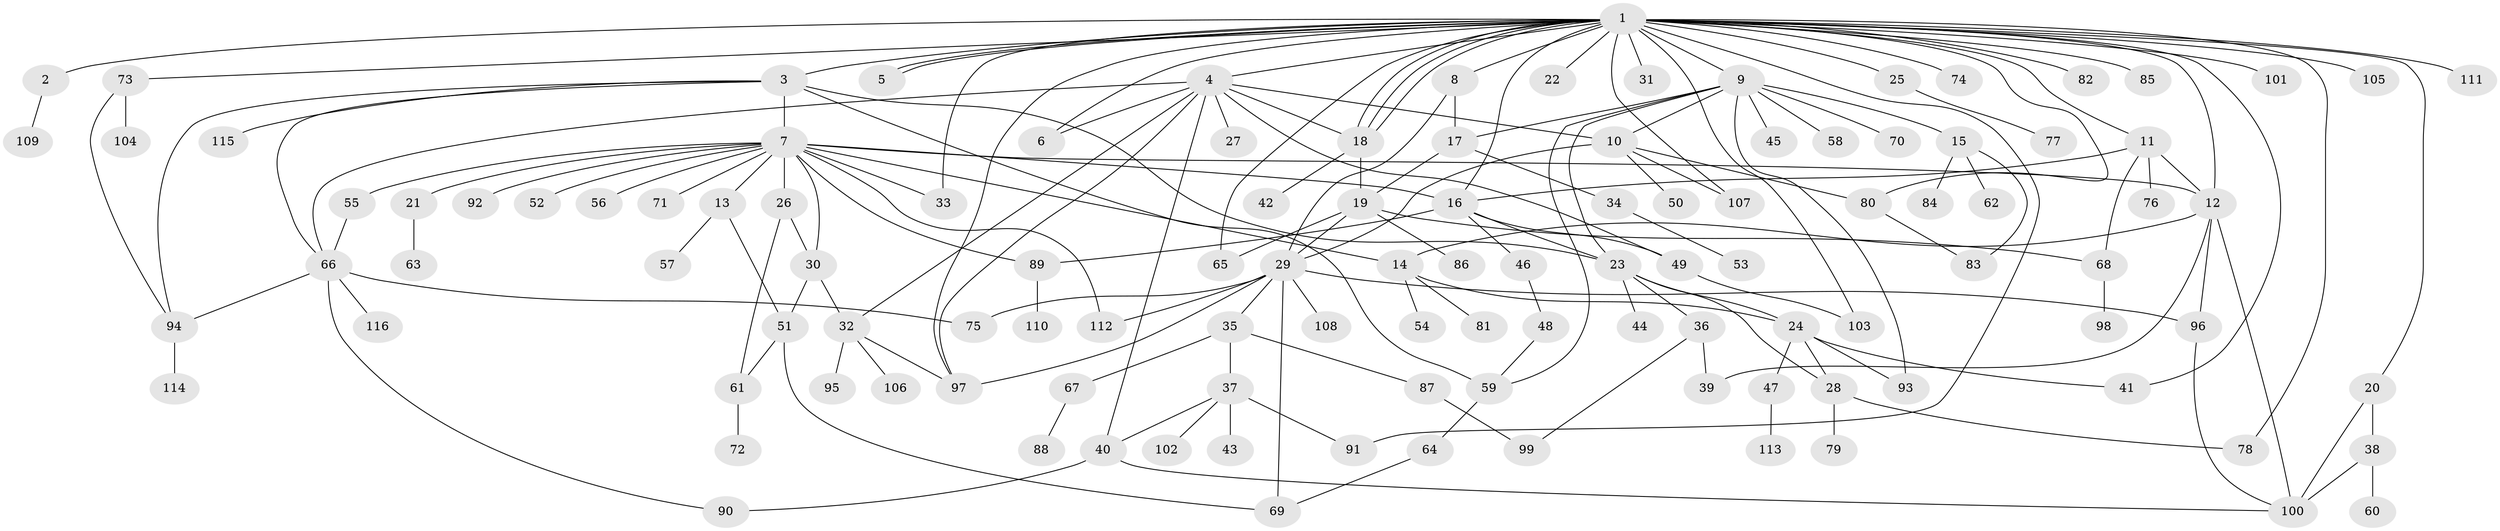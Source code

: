 // coarse degree distribution, {15: 0.02040816326530612, 6: 0.10204081632653061, 7: 0.12244897959183673, 13: 0.02040816326530612, 4: 0.10204081632653061, 8: 0.02040816326530612, 2: 0.16326530612244897, 5: 0.08163265306122448, 3: 0.14285714285714285, 1: 0.22448979591836735}
// Generated by graph-tools (version 1.1) at 2025/50/03/04/25 22:50:20]
// undirected, 116 vertices, 173 edges
graph export_dot {
  node [color=gray90,style=filled];
  1;
  2;
  3;
  4;
  5;
  6;
  7;
  8;
  9;
  10;
  11;
  12;
  13;
  14;
  15;
  16;
  17;
  18;
  19;
  20;
  21;
  22;
  23;
  24;
  25;
  26;
  27;
  28;
  29;
  30;
  31;
  32;
  33;
  34;
  35;
  36;
  37;
  38;
  39;
  40;
  41;
  42;
  43;
  44;
  45;
  46;
  47;
  48;
  49;
  50;
  51;
  52;
  53;
  54;
  55;
  56;
  57;
  58;
  59;
  60;
  61;
  62;
  63;
  64;
  65;
  66;
  67;
  68;
  69;
  70;
  71;
  72;
  73;
  74;
  75;
  76;
  77;
  78;
  79;
  80;
  81;
  82;
  83;
  84;
  85;
  86;
  87;
  88;
  89;
  90;
  91;
  92;
  93;
  94;
  95;
  96;
  97;
  98;
  99;
  100;
  101;
  102;
  103;
  104;
  105;
  106;
  107;
  108;
  109;
  110;
  111;
  112;
  113;
  114;
  115;
  116;
  1 -- 2;
  1 -- 3;
  1 -- 4;
  1 -- 5;
  1 -- 5;
  1 -- 6;
  1 -- 8;
  1 -- 9;
  1 -- 11;
  1 -- 12;
  1 -- 16;
  1 -- 18;
  1 -- 18;
  1 -- 18;
  1 -- 20;
  1 -- 22;
  1 -- 25;
  1 -- 31;
  1 -- 33;
  1 -- 41;
  1 -- 65;
  1 -- 73;
  1 -- 74;
  1 -- 78;
  1 -- 80;
  1 -- 82;
  1 -- 85;
  1 -- 91;
  1 -- 97;
  1 -- 101;
  1 -- 103;
  1 -- 105;
  1 -- 107;
  1 -- 111;
  2 -- 109;
  3 -- 7;
  3 -- 23;
  3 -- 59;
  3 -- 66;
  3 -- 94;
  3 -- 115;
  4 -- 6;
  4 -- 10;
  4 -- 18;
  4 -- 27;
  4 -- 32;
  4 -- 40;
  4 -- 49;
  4 -- 66;
  4 -- 97;
  7 -- 12;
  7 -- 13;
  7 -- 14;
  7 -- 16;
  7 -- 21;
  7 -- 26;
  7 -- 30;
  7 -- 33;
  7 -- 52;
  7 -- 55;
  7 -- 56;
  7 -- 71;
  7 -- 89;
  7 -- 92;
  7 -- 112;
  8 -- 17;
  8 -- 29;
  9 -- 10;
  9 -- 15;
  9 -- 17;
  9 -- 23;
  9 -- 45;
  9 -- 58;
  9 -- 59;
  9 -- 70;
  9 -- 93;
  10 -- 29;
  10 -- 50;
  10 -- 80;
  10 -- 107;
  11 -- 12;
  11 -- 16;
  11 -- 68;
  11 -- 76;
  12 -- 14;
  12 -- 39;
  12 -- 96;
  12 -- 100;
  13 -- 51;
  13 -- 57;
  14 -- 24;
  14 -- 54;
  14 -- 81;
  15 -- 62;
  15 -- 83;
  15 -- 84;
  16 -- 23;
  16 -- 46;
  16 -- 49;
  16 -- 89;
  17 -- 19;
  17 -- 34;
  18 -- 19;
  18 -- 42;
  19 -- 29;
  19 -- 65;
  19 -- 68;
  19 -- 86;
  20 -- 38;
  20 -- 100;
  21 -- 63;
  23 -- 24;
  23 -- 28;
  23 -- 36;
  23 -- 44;
  24 -- 28;
  24 -- 41;
  24 -- 47;
  24 -- 93;
  25 -- 77;
  26 -- 30;
  26 -- 61;
  28 -- 78;
  28 -- 79;
  29 -- 35;
  29 -- 69;
  29 -- 75;
  29 -- 96;
  29 -- 97;
  29 -- 108;
  29 -- 112;
  30 -- 32;
  30 -- 51;
  32 -- 95;
  32 -- 97;
  32 -- 106;
  34 -- 53;
  35 -- 37;
  35 -- 67;
  35 -- 87;
  36 -- 39;
  36 -- 99;
  37 -- 40;
  37 -- 43;
  37 -- 91;
  37 -- 102;
  38 -- 60;
  38 -- 100;
  40 -- 90;
  40 -- 100;
  46 -- 48;
  47 -- 113;
  48 -- 59;
  49 -- 103;
  51 -- 61;
  51 -- 69;
  55 -- 66;
  59 -- 64;
  61 -- 72;
  64 -- 69;
  66 -- 75;
  66 -- 90;
  66 -- 94;
  66 -- 116;
  67 -- 88;
  68 -- 98;
  73 -- 94;
  73 -- 104;
  80 -- 83;
  87 -- 99;
  89 -- 110;
  94 -- 114;
  96 -- 100;
}
